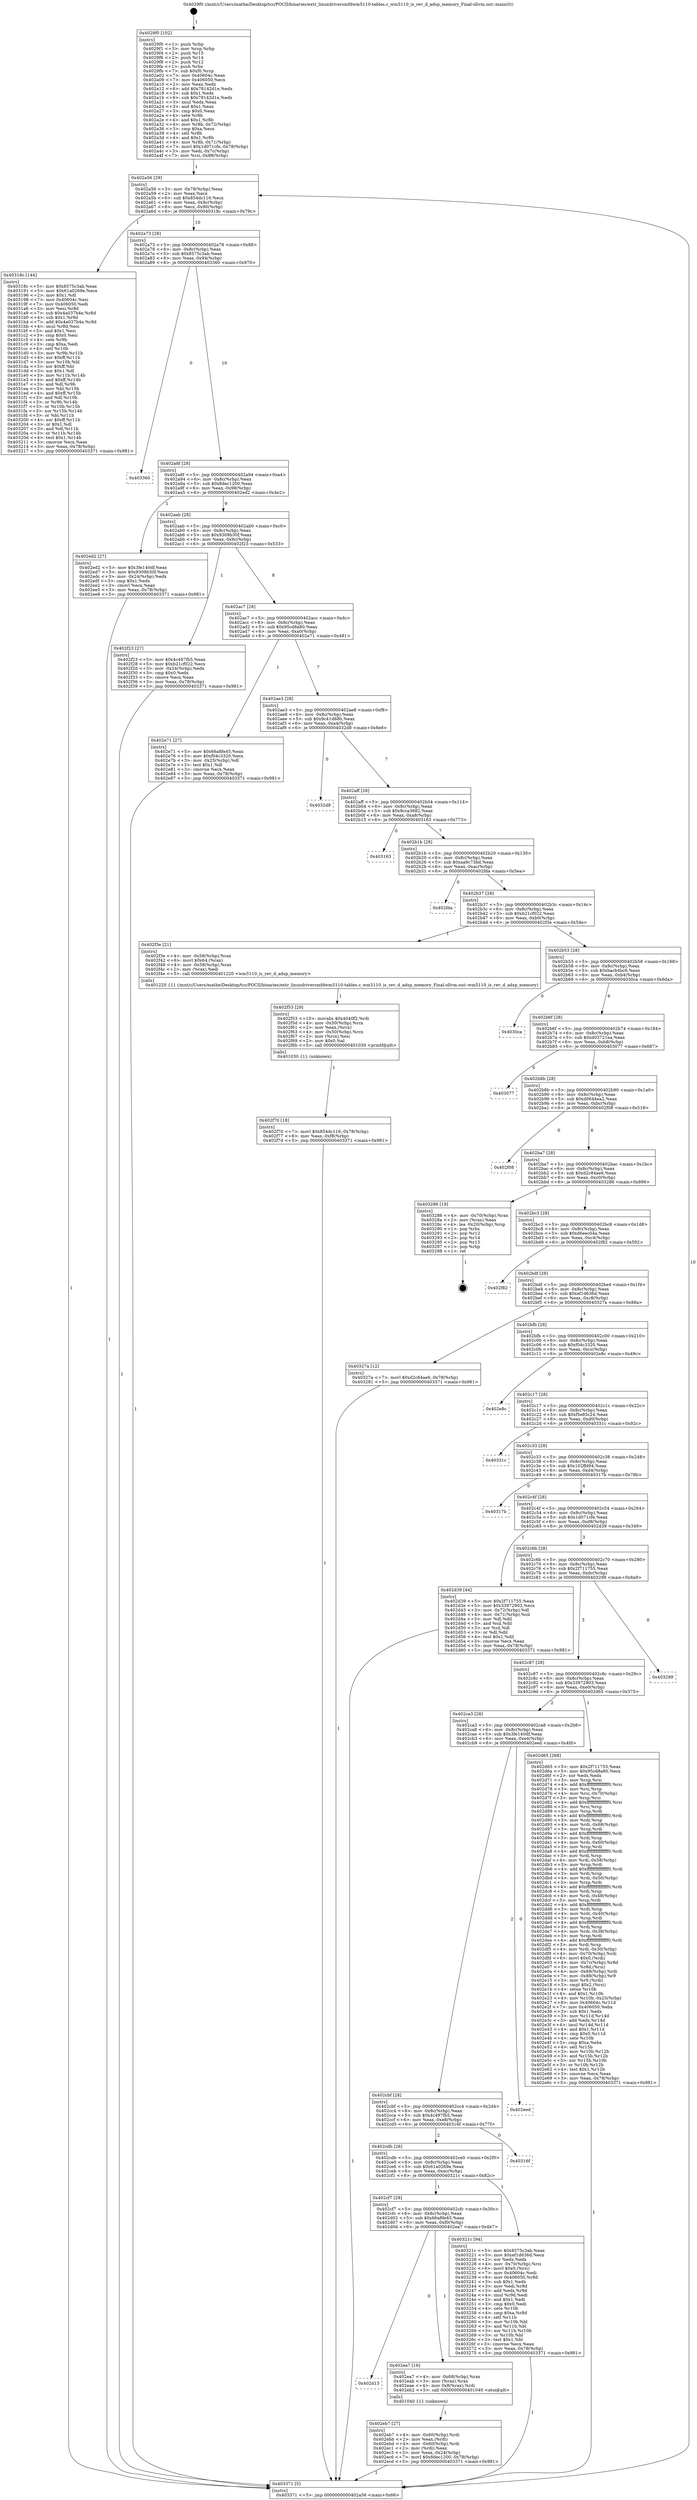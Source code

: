 digraph "0x4029f0" {
  label = "0x4029f0 (/mnt/c/Users/mathe/Desktop/tcc/POCII/binaries/extr_linuxdriversmfdwm5110-tables.c_wm5110_is_rev_d_adsp_memory_Final-ollvm.out::main(0))"
  labelloc = "t"
  node[shape=record]

  Entry [label="",width=0.3,height=0.3,shape=circle,fillcolor=black,style=filled]
  "0x402a56" [label="{
     0x402a56 [29]\l
     | [instrs]\l
     &nbsp;&nbsp;0x402a56 \<+3\>: mov -0x78(%rbp),%eax\l
     &nbsp;&nbsp;0x402a59 \<+2\>: mov %eax,%ecx\l
     &nbsp;&nbsp;0x402a5b \<+6\>: sub $0x854dc116,%ecx\l
     &nbsp;&nbsp;0x402a61 \<+6\>: mov %eax,-0x8c(%rbp)\l
     &nbsp;&nbsp;0x402a67 \<+6\>: mov %ecx,-0x90(%rbp)\l
     &nbsp;&nbsp;0x402a6d \<+6\>: je 000000000040318c \<main+0x79c\>\l
  }"]
  "0x40318c" [label="{
     0x40318c [144]\l
     | [instrs]\l
     &nbsp;&nbsp;0x40318c \<+5\>: mov $0x8575c3ab,%eax\l
     &nbsp;&nbsp;0x403191 \<+5\>: mov $0x61a0269e,%ecx\l
     &nbsp;&nbsp;0x403196 \<+2\>: mov $0x1,%dl\l
     &nbsp;&nbsp;0x403198 \<+7\>: mov 0x40604c,%esi\l
     &nbsp;&nbsp;0x40319f \<+7\>: mov 0x406050,%edi\l
     &nbsp;&nbsp;0x4031a6 \<+3\>: mov %esi,%r8d\l
     &nbsp;&nbsp;0x4031a9 \<+7\>: sub $0x4a037b4e,%r8d\l
     &nbsp;&nbsp;0x4031b0 \<+4\>: sub $0x1,%r8d\l
     &nbsp;&nbsp;0x4031b4 \<+7\>: add $0x4a037b4e,%r8d\l
     &nbsp;&nbsp;0x4031bb \<+4\>: imul %r8d,%esi\l
     &nbsp;&nbsp;0x4031bf \<+3\>: and $0x1,%esi\l
     &nbsp;&nbsp;0x4031c2 \<+3\>: cmp $0x0,%esi\l
     &nbsp;&nbsp;0x4031c5 \<+4\>: sete %r9b\l
     &nbsp;&nbsp;0x4031c9 \<+3\>: cmp $0xa,%edi\l
     &nbsp;&nbsp;0x4031cc \<+4\>: setl %r10b\l
     &nbsp;&nbsp;0x4031d0 \<+3\>: mov %r9b,%r11b\l
     &nbsp;&nbsp;0x4031d3 \<+4\>: xor $0xff,%r11b\l
     &nbsp;&nbsp;0x4031d7 \<+3\>: mov %r10b,%bl\l
     &nbsp;&nbsp;0x4031da \<+3\>: xor $0xff,%bl\l
     &nbsp;&nbsp;0x4031dd \<+3\>: xor $0x1,%dl\l
     &nbsp;&nbsp;0x4031e0 \<+3\>: mov %r11b,%r14b\l
     &nbsp;&nbsp;0x4031e3 \<+4\>: and $0xff,%r14b\l
     &nbsp;&nbsp;0x4031e7 \<+3\>: and %dl,%r9b\l
     &nbsp;&nbsp;0x4031ea \<+3\>: mov %bl,%r15b\l
     &nbsp;&nbsp;0x4031ed \<+4\>: and $0xff,%r15b\l
     &nbsp;&nbsp;0x4031f1 \<+3\>: and %dl,%r10b\l
     &nbsp;&nbsp;0x4031f4 \<+3\>: or %r9b,%r14b\l
     &nbsp;&nbsp;0x4031f7 \<+3\>: or %r10b,%r15b\l
     &nbsp;&nbsp;0x4031fa \<+3\>: xor %r15b,%r14b\l
     &nbsp;&nbsp;0x4031fd \<+3\>: or %bl,%r11b\l
     &nbsp;&nbsp;0x403200 \<+4\>: xor $0xff,%r11b\l
     &nbsp;&nbsp;0x403204 \<+3\>: or $0x1,%dl\l
     &nbsp;&nbsp;0x403207 \<+3\>: and %dl,%r11b\l
     &nbsp;&nbsp;0x40320a \<+3\>: or %r11b,%r14b\l
     &nbsp;&nbsp;0x40320d \<+4\>: test $0x1,%r14b\l
     &nbsp;&nbsp;0x403211 \<+3\>: cmovne %ecx,%eax\l
     &nbsp;&nbsp;0x403214 \<+3\>: mov %eax,-0x78(%rbp)\l
     &nbsp;&nbsp;0x403217 \<+5\>: jmp 0000000000403371 \<main+0x981\>\l
  }"]
  "0x402a73" [label="{
     0x402a73 [28]\l
     | [instrs]\l
     &nbsp;&nbsp;0x402a73 \<+5\>: jmp 0000000000402a78 \<main+0x88\>\l
     &nbsp;&nbsp;0x402a78 \<+6\>: mov -0x8c(%rbp),%eax\l
     &nbsp;&nbsp;0x402a7e \<+5\>: sub $0x8575c3ab,%eax\l
     &nbsp;&nbsp;0x402a83 \<+6\>: mov %eax,-0x94(%rbp)\l
     &nbsp;&nbsp;0x402a89 \<+6\>: je 0000000000403360 \<main+0x970\>\l
  }"]
  Exit [label="",width=0.3,height=0.3,shape=circle,fillcolor=black,style=filled,peripheries=2]
  "0x403360" [label="{
     0x403360\l
  }", style=dashed]
  "0x402a8f" [label="{
     0x402a8f [28]\l
     | [instrs]\l
     &nbsp;&nbsp;0x402a8f \<+5\>: jmp 0000000000402a94 \<main+0xa4\>\l
     &nbsp;&nbsp;0x402a94 \<+6\>: mov -0x8c(%rbp),%eax\l
     &nbsp;&nbsp;0x402a9a \<+5\>: sub $0x8dec1200,%eax\l
     &nbsp;&nbsp;0x402a9f \<+6\>: mov %eax,-0x98(%rbp)\l
     &nbsp;&nbsp;0x402aa5 \<+6\>: je 0000000000402ed2 \<main+0x4e2\>\l
  }"]
  "0x402f70" [label="{
     0x402f70 [18]\l
     | [instrs]\l
     &nbsp;&nbsp;0x402f70 \<+7\>: movl $0x854dc116,-0x78(%rbp)\l
     &nbsp;&nbsp;0x402f77 \<+6\>: mov %eax,-0xf8(%rbp)\l
     &nbsp;&nbsp;0x402f7d \<+5\>: jmp 0000000000403371 \<main+0x981\>\l
  }"]
  "0x402ed2" [label="{
     0x402ed2 [27]\l
     | [instrs]\l
     &nbsp;&nbsp;0x402ed2 \<+5\>: mov $0x3fe140df,%eax\l
     &nbsp;&nbsp;0x402ed7 \<+5\>: mov $0x9309b30f,%ecx\l
     &nbsp;&nbsp;0x402edc \<+3\>: mov -0x24(%rbp),%edx\l
     &nbsp;&nbsp;0x402edf \<+3\>: cmp $0x1,%edx\l
     &nbsp;&nbsp;0x402ee2 \<+3\>: cmovl %ecx,%eax\l
     &nbsp;&nbsp;0x402ee5 \<+3\>: mov %eax,-0x78(%rbp)\l
     &nbsp;&nbsp;0x402ee8 \<+5\>: jmp 0000000000403371 \<main+0x981\>\l
  }"]
  "0x402aab" [label="{
     0x402aab [28]\l
     | [instrs]\l
     &nbsp;&nbsp;0x402aab \<+5\>: jmp 0000000000402ab0 \<main+0xc0\>\l
     &nbsp;&nbsp;0x402ab0 \<+6\>: mov -0x8c(%rbp),%eax\l
     &nbsp;&nbsp;0x402ab6 \<+5\>: sub $0x9309b30f,%eax\l
     &nbsp;&nbsp;0x402abb \<+6\>: mov %eax,-0x9c(%rbp)\l
     &nbsp;&nbsp;0x402ac1 \<+6\>: je 0000000000402f23 \<main+0x533\>\l
  }"]
  "0x402f53" [label="{
     0x402f53 [29]\l
     | [instrs]\l
     &nbsp;&nbsp;0x402f53 \<+10\>: movabs $0x4040f2,%rdi\l
     &nbsp;&nbsp;0x402f5d \<+4\>: mov -0x50(%rbp),%rcx\l
     &nbsp;&nbsp;0x402f61 \<+2\>: mov %eax,(%rcx)\l
     &nbsp;&nbsp;0x402f63 \<+4\>: mov -0x50(%rbp),%rcx\l
     &nbsp;&nbsp;0x402f67 \<+2\>: mov (%rcx),%esi\l
     &nbsp;&nbsp;0x402f69 \<+2\>: mov $0x0,%al\l
     &nbsp;&nbsp;0x402f6b \<+5\>: call 0000000000401030 \<printf@plt\>\l
     | [calls]\l
     &nbsp;&nbsp;0x401030 \{1\} (unknown)\l
  }"]
  "0x402f23" [label="{
     0x402f23 [27]\l
     | [instrs]\l
     &nbsp;&nbsp;0x402f23 \<+5\>: mov $0x4c497fb5,%eax\l
     &nbsp;&nbsp;0x402f28 \<+5\>: mov $0xb21cf022,%ecx\l
     &nbsp;&nbsp;0x402f2d \<+3\>: mov -0x24(%rbp),%edx\l
     &nbsp;&nbsp;0x402f30 \<+3\>: cmp $0x0,%edx\l
     &nbsp;&nbsp;0x402f33 \<+3\>: cmove %ecx,%eax\l
     &nbsp;&nbsp;0x402f36 \<+3\>: mov %eax,-0x78(%rbp)\l
     &nbsp;&nbsp;0x402f39 \<+5\>: jmp 0000000000403371 \<main+0x981\>\l
  }"]
  "0x402ac7" [label="{
     0x402ac7 [28]\l
     | [instrs]\l
     &nbsp;&nbsp;0x402ac7 \<+5\>: jmp 0000000000402acc \<main+0xdc\>\l
     &nbsp;&nbsp;0x402acc \<+6\>: mov -0x8c(%rbp),%eax\l
     &nbsp;&nbsp;0x402ad2 \<+5\>: sub $0x95cd8a80,%eax\l
     &nbsp;&nbsp;0x402ad7 \<+6\>: mov %eax,-0xa0(%rbp)\l
     &nbsp;&nbsp;0x402add \<+6\>: je 0000000000402e71 \<main+0x481\>\l
  }"]
  "0x402eb7" [label="{
     0x402eb7 [27]\l
     | [instrs]\l
     &nbsp;&nbsp;0x402eb7 \<+4\>: mov -0x60(%rbp),%rdi\l
     &nbsp;&nbsp;0x402ebb \<+2\>: mov %eax,(%rdi)\l
     &nbsp;&nbsp;0x402ebd \<+4\>: mov -0x60(%rbp),%rdi\l
     &nbsp;&nbsp;0x402ec1 \<+2\>: mov (%rdi),%eax\l
     &nbsp;&nbsp;0x402ec3 \<+3\>: mov %eax,-0x24(%rbp)\l
     &nbsp;&nbsp;0x402ec6 \<+7\>: movl $0x8dec1200,-0x78(%rbp)\l
     &nbsp;&nbsp;0x402ecd \<+5\>: jmp 0000000000403371 \<main+0x981\>\l
  }"]
  "0x402e71" [label="{
     0x402e71 [27]\l
     | [instrs]\l
     &nbsp;&nbsp;0x402e71 \<+5\>: mov $0x66a8fe45,%eax\l
     &nbsp;&nbsp;0x402e76 \<+5\>: mov $0xf04c3320,%ecx\l
     &nbsp;&nbsp;0x402e7b \<+3\>: mov -0x25(%rbp),%dl\l
     &nbsp;&nbsp;0x402e7e \<+3\>: test $0x1,%dl\l
     &nbsp;&nbsp;0x402e81 \<+3\>: cmovne %ecx,%eax\l
     &nbsp;&nbsp;0x402e84 \<+3\>: mov %eax,-0x78(%rbp)\l
     &nbsp;&nbsp;0x402e87 \<+5\>: jmp 0000000000403371 \<main+0x981\>\l
  }"]
  "0x402ae3" [label="{
     0x402ae3 [28]\l
     | [instrs]\l
     &nbsp;&nbsp;0x402ae3 \<+5\>: jmp 0000000000402ae8 \<main+0xf8\>\l
     &nbsp;&nbsp;0x402ae8 \<+6\>: mov -0x8c(%rbp),%eax\l
     &nbsp;&nbsp;0x402aee \<+5\>: sub $0x9c41d68b,%eax\l
     &nbsp;&nbsp;0x402af3 \<+6\>: mov %eax,-0xa4(%rbp)\l
     &nbsp;&nbsp;0x402af9 \<+6\>: je 00000000004032d8 \<main+0x8e8\>\l
  }"]
  "0x402d13" [label="{
     0x402d13\l
  }", style=dashed]
  "0x4032d8" [label="{
     0x4032d8\l
  }", style=dashed]
  "0x402aff" [label="{
     0x402aff [28]\l
     | [instrs]\l
     &nbsp;&nbsp;0x402aff \<+5\>: jmp 0000000000402b04 \<main+0x114\>\l
     &nbsp;&nbsp;0x402b04 \<+6\>: mov -0x8c(%rbp),%eax\l
     &nbsp;&nbsp;0x402b0a \<+5\>: sub $0x9cca3682,%eax\l
     &nbsp;&nbsp;0x402b0f \<+6\>: mov %eax,-0xa8(%rbp)\l
     &nbsp;&nbsp;0x402b15 \<+6\>: je 0000000000403163 \<main+0x773\>\l
  }"]
  "0x402ea7" [label="{
     0x402ea7 [16]\l
     | [instrs]\l
     &nbsp;&nbsp;0x402ea7 \<+4\>: mov -0x68(%rbp),%rax\l
     &nbsp;&nbsp;0x402eab \<+3\>: mov (%rax),%rax\l
     &nbsp;&nbsp;0x402eae \<+4\>: mov 0x8(%rax),%rdi\l
     &nbsp;&nbsp;0x402eb2 \<+5\>: call 0000000000401040 \<atoi@plt\>\l
     | [calls]\l
     &nbsp;&nbsp;0x401040 \{1\} (unknown)\l
  }"]
  "0x403163" [label="{
     0x403163\l
  }", style=dashed]
  "0x402b1b" [label="{
     0x402b1b [28]\l
     | [instrs]\l
     &nbsp;&nbsp;0x402b1b \<+5\>: jmp 0000000000402b20 \<main+0x130\>\l
     &nbsp;&nbsp;0x402b20 \<+6\>: mov -0x8c(%rbp),%eax\l
     &nbsp;&nbsp;0x402b26 \<+5\>: sub $0xaa9c73bd,%eax\l
     &nbsp;&nbsp;0x402b2b \<+6\>: mov %eax,-0xac(%rbp)\l
     &nbsp;&nbsp;0x402b31 \<+6\>: je 0000000000402fda \<main+0x5ea\>\l
  }"]
  "0x402cf7" [label="{
     0x402cf7 [28]\l
     | [instrs]\l
     &nbsp;&nbsp;0x402cf7 \<+5\>: jmp 0000000000402cfc \<main+0x30c\>\l
     &nbsp;&nbsp;0x402cfc \<+6\>: mov -0x8c(%rbp),%eax\l
     &nbsp;&nbsp;0x402d02 \<+5\>: sub $0x66a8fe45,%eax\l
     &nbsp;&nbsp;0x402d07 \<+6\>: mov %eax,-0xf0(%rbp)\l
     &nbsp;&nbsp;0x402d0d \<+6\>: je 0000000000402ea7 \<main+0x4b7\>\l
  }"]
  "0x402fda" [label="{
     0x402fda\l
  }", style=dashed]
  "0x402b37" [label="{
     0x402b37 [28]\l
     | [instrs]\l
     &nbsp;&nbsp;0x402b37 \<+5\>: jmp 0000000000402b3c \<main+0x14c\>\l
     &nbsp;&nbsp;0x402b3c \<+6\>: mov -0x8c(%rbp),%eax\l
     &nbsp;&nbsp;0x402b42 \<+5\>: sub $0xb21cf022,%eax\l
     &nbsp;&nbsp;0x402b47 \<+6\>: mov %eax,-0xb0(%rbp)\l
     &nbsp;&nbsp;0x402b4d \<+6\>: je 0000000000402f3e \<main+0x54e\>\l
  }"]
  "0x40321c" [label="{
     0x40321c [94]\l
     | [instrs]\l
     &nbsp;&nbsp;0x40321c \<+5\>: mov $0x8575c3ab,%eax\l
     &nbsp;&nbsp;0x403221 \<+5\>: mov $0xef1d636d,%ecx\l
     &nbsp;&nbsp;0x403226 \<+2\>: xor %edx,%edx\l
     &nbsp;&nbsp;0x403228 \<+4\>: mov -0x70(%rbp),%rsi\l
     &nbsp;&nbsp;0x40322c \<+6\>: movl $0x0,(%rsi)\l
     &nbsp;&nbsp;0x403232 \<+7\>: mov 0x40604c,%edi\l
     &nbsp;&nbsp;0x403239 \<+8\>: mov 0x406050,%r8d\l
     &nbsp;&nbsp;0x403241 \<+3\>: sub $0x1,%edx\l
     &nbsp;&nbsp;0x403244 \<+3\>: mov %edi,%r9d\l
     &nbsp;&nbsp;0x403247 \<+3\>: add %edx,%r9d\l
     &nbsp;&nbsp;0x40324a \<+4\>: imul %r9d,%edi\l
     &nbsp;&nbsp;0x40324e \<+3\>: and $0x1,%edi\l
     &nbsp;&nbsp;0x403251 \<+3\>: cmp $0x0,%edi\l
     &nbsp;&nbsp;0x403254 \<+4\>: sete %r10b\l
     &nbsp;&nbsp;0x403258 \<+4\>: cmp $0xa,%r8d\l
     &nbsp;&nbsp;0x40325c \<+4\>: setl %r11b\l
     &nbsp;&nbsp;0x403260 \<+3\>: mov %r10b,%bl\l
     &nbsp;&nbsp;0x403263 \<+3\>: and %r11b,%bl\l
     &nbsp;&nbsp;0x403266 \<+3\>: xor %r11b,%r10b\l
     &nbsp;&nbsp;0x403269 \<+3\>: or %r10b,%bl\l
     &nbsp;&nbsp;0x40326c \<+3\>: test $0x1,%bl\l
     &nbsp;&nbsp;0x40326f \<+3\>: cmovne %ecx,%eax\l
     &nbsp;&nbsp;0x403272 \<+3\>: mov %eax,-0x78(%rbp)\l
     &nbsp;&nbsp;0x403275 \<+5\>: jmp 0000000000403371 \<main+0x981\>\l
  }"]
  "0x402f3e" [label="{
     0x402f3e [21]\l
     | [instrs]\l
     &nbsp;&nbsp;0x402f3e \<+4\>: mov -0x58(%rbp),%rax\l
     &nbsp;&nbsp;0x402f42 \<+6\>: movl $0x64,(%rax)\l
     &nbsp;&nbsp;0x402f48 \<+4\>: mov -0x58(%rbp),%rax\l
     &nbsp;&nbsp;0x402f4c \<+2\>: mov (%rax),%edi\l
     &nbsp;&nbsp;0x402f4e \<+5\>: call 0000000000401220 \<wm5110_is_rev_d_adsp_memory\>\l
     | [calls]\l
     &nbsp;&nbsp;0x401220 \{1\} (/mnt/c/Users/mathe/Desktop/tcc/POCII/binaries/extr_linuxdriversmfdwm5110-tables.c_wm5110_is_rev_d_adsp_memory_Final-ollvm.out::wm5110_is_rev_d_adsp_memory)\l
  }"]
  "0x402b53" [label="{
     0x402b53 [28]\l
     | [instrs]\l
     &nbsp;&nbsp;0x402b53 \<+5\>: jmp 0000000000402b58 \<main+0x168\>\l
     &nbsp;&nbsp;0x402b58 \<+6\>: mov -0x8c(%rbp),%eax\l
     &nbsp;&nbsp;0x402b5e \<+5\>: sub $0xbacb4bc6,%eax\l
     &nbsp;&nbsp;0x402b63 \<+6\>: mov %eax,-0xb4(%rbp)\l
     &nbsp;&nbsp;0x402b69 \<+6\>: je 00000000004030ca \<main+0x6da\>\l
  }"]
  "0x402cdb" [label="{
     0x402cdb [28]\l
     | [instrs]\l
     &nbsp;&nbsp;0x402cdb \<+5\>: jmp 0000000000402ce0 \<main+0x2f0\>\l
     &nbsp;&nbsp;0x402ce0 \<+6\>: mov -0x8c(%rbp),%eax\l
     &nbsp;&nbsp;0x402ce6 \<+5\>: sub $0x61a0269e,%eax\l
     &nbsp;&nbsp;0x402ceb \<+6\>: mov %eax,-0xec(%rbp)\l
     &nbsp;&nbsp;0x402cf1 \<+6\>: je 000000000040321c \<main+0x82c\>\l
  }"]
  "0x4030ca" [label="{
     0x4030ca\l
  }", style=dashed]
  "0x402b6f" [label="{
     0x402b6f [28]\l
     | [instrs]\l
     &nbsp;&nbsp;0x402b6f \<+5\>: jmp 0000000000402b74 \<main+0x184\>\l
     &nbsp;&nbsp;0x402b74 \<+6\>: mov -0x8c(%rbp),%eax\l
     &nbsp;&nbsp;0x402b7a \<+5\>: sub $0xd03721ea,%eax\l
     &nbsp;&nbsp;0x402b7f \<+6\>: mov %eax,-0xb8(%rbp)\l
     &nbsp;&nbsp;0x402b85 \<+6\>: je 0000000000403077 \<main+0x687\>\l
  }"]
  "0x40316f" [label="{
     0x40316f\l
  }", style=dashed]
  "0x403077" [label="{
     0x403077\l
  }", style=dashed]
  "0x402b8b" [label="{
     0x402b8b [28]\l
     | [instrs]\l
     &nbsp;&nbsp;0x402b8b \<+5\>: jmp 0000000000402b90 \<main+0x1a0\>\l
     &nbsp;&nbsp;0x402b90 \<+6\>: mov -0x8c(%rbp),%eax\l
     &nbsp;&nbsp;0x402b96 \<+5\>: sub $0xd0644ea2,%eax\l
     &nbsp;&nbsp;0x402b9b \<+6\>: mov %eax,-0xbc(%rbp)\l
     &nbsp;&nbsp;0x402ba1 \<+6\>: je 0000000000402f08 \<main+0x518\>\l
  }"]
  "0x402cbf" [label="{
     0x402cbf [28]\l
     | [instrs]\l
     &nbsp;&nbsp;0x402cbf \<+5\>: jmp 0000000000402cc4 \<main+0x2d4\>\l
     &nbsp;&nbsp;0x402cc4 \<+6\>: mov -0x8c(%rbp),%eax\l
     &nbsp;&nbsp;0x402cca \<+5\>: sub $0x4c497fb5,%eax\l
     &nbsp;&nbsp;0x402ccf \<+6\>: mov %eax,-0xe8(%rbp)\l
     &nbsp;&nbsp;0x402cd5 \<+6\>: je 000000000040316f \<main+0x77f\>\l
  }"]
  "0x402f08" [label="{
     0x402f08\l
  }", style=dashed]
  "0x402ba7" [label="{
     0x402ba7 [28]\l
     | [instrs]\l
     &nbsp;&nbsp;0x402ba7 \<+5\>: jmp 0000000000402bac \<main+0x1bc\>\l
     &nbsp;&nbsp;0x402bac \<+6\>: mov -0x8c(%rbp),%eax\l
     &nbsp;&nbsp;0x402bb2 \<+5\>: sub $0xd2c84ae6,%eax\l
     &nbsp;&nbsp;0x402bb7 \<+6\>: mov %eax,-0xc0(%rbp)\l
     &nbsp;&nbsp;0x402bbd \<+6\>: je 0000000000403286 \<main+0x896\>\l
  }"]
  "0x402eed" [label="{
     0x402eed\l
  }", style=dashed]
  "0x403286" [label="{
     0x403286 [19]\l
     | [instrs]\l
     &nbsp;&nbsp;0x403286 \<+4\>: mov -0x70(%rbp),%rax\l
     &nbsp;&nbsp;0x40328a \<+2\>: mov (%rax),%eax\l
     &nbsp;&nbsp;0x40328c \<+4\>: lea -0x20(%rbp),%rsp\l
     &nbsp;&nbsp;0x403290 \<+1\>: pop %rbx\l
     &nbsp;&nbsp;0x403291 \<+2\>: pop %r12\l
     &nbsp;&nbsp;0x403293 \<+2\>: pop %r14\l
     &nbsp;&nbsp;0x403295 \<+2\>: pop %r15\l
     &nbsp;&nbsp;0x403297 \<+1\>: pop %rbp\l
     &nbsp;&nbsp;0x403298 \<+1\>: ret\l
  }"]
  "0x402bc3" [label="{
     0x402bc3 [28]\l
     | [instrs]\l
     &nbsp;&nbsp;0x402bc3 \<+5\>: jmp 0000000000402bc8 \<main+0x1d8\>\l
     &nbsp;&nbsp;0x402bc8 \<+6\>: mov -0x8c(%rbp),%eax\l
     &nbsp;&nbsp;0x402bce \<+5\>: sub $0xd6eec04a,%eax\l
     &nbsp;&nbsp;0x402bd3 \<+6\>: mov %eax,-0xc4(%rbp)\l
     &nbsp;&nbsp;0x402bd9 \<+6\>: je 0000000000402f82 \<main+0x592\>\l
  }"]
  "0x402ca3" [label="{
     0x402ca3 [28]\l
     | [instrs]\l
     &nbsp;&nbsp;0x402ca3 \<+5\>: jmp 0000000000402ca8 \<main+0x2b8\>\l
     &nbsp;&nbsp;0x402ca8 \<+6\>: mov -0x8c(%rbp),%eax\l
     &nbsp;&nbsp;0x402cae \<+5\>: sub $0x3fe140df,%eax\l
     &nbsp;&nbsp;0x402cb3 \<+6\>: mov %eax,-0xe4(%rbp)\l
     &nbsp;&nbsp;0x402cb9 \<+6\>: je 0000000000402eed \<main+0x4fd\>\l
  }"]
  "0x402f82" [label="{
     0x402f82\l
  }", style=dashed]
  "0x402bdf" [label="{
     0x402bdf [28]\l
     | [instrs]\l
     &nbsp;&nbsp;0x402bdf \<+5\>: jmp 0000000000402be4 \<main+0x1f4\>\l
     &nbsp;&nbsp;0x402be4 \<+6\>: mov -0x8c(%rbp),%eax\l
     &nbsp;&nbsp;0x402bea \<+5\>: sub $0xef1d636d,%eax\l
     &nbsp;&nbsp;0x402bef \<+6\>: mov %eax,-0xc8(%rbp)\l
     &nbsp;&nbsp;0x402bf5 \<+6\>: je 000000000040327a \<main+0x88a\>\l
  }"]
  "0x402d65" [label="{
     0x402d65 [268]\l
     | [instrs]\l
     &nbsp;&nbsp;0x402d65 \<+5\>: mov $0x2f711755,%eax\l
     &nbsp;&nbsp;0x402d6a \<+5\>: mov $0x95cd8a80,%ecx\l
     &nbsp;&nbsp;0x402d6f \<+2\>: xor %edx,%edx\l
     &nbsp;&nbsp;0x402d71 \<+3\>: mov %rsp,%rsi\l
     &nbsp;&nbsp;0x402d74 \<+4\>: add $0xfffffffffffffff0,%rsi\l
     &nbsp;&nbsp;0x402d78 \<+3\>: mov %rsi,%rsp\l
     &nbsp;&nbsp;0x402d7b \<+4\>: mov %rsi,-0x70(%rbp)\l
     &nbsp;&nbsp;0x402d7f \<+3\>: mov %rsp,%rsi\l
     &nbsp;&nbsp;0x402d82 \<+4\>: add $0xfffffffffffffff0,%rsi\l
     &nbsp;&nbsp;0x402d86 \<+3\>: mov %rsi,%rsp\l
     &nbsp;&nbsp;0x402d89 \<+3\>: mov %rsp,%rdi\l
     &nbsp;&nbsp;0x402d8c \<+4\>: add $0xfffffffffffffff0,%rdi\l
     &nbsp;&nbsp;0x402d90 \<+3\>: mov %rdi,%rsp\l
     &nbsp;&nbsp;0x402d93 \<+4\>: mov %rdi,-0x68(%rbp)\l
     &nbsp;&nbsp;0x402d97 \<+3\>: mov %rsp,%rdi\l
     &nbsp;&nbsp;0x402d9a \<+4\>: add $0xfffffffffffffff0,%rdi\l
     &nbsp;&nbsp;0x402d9e \<+3\>: mov %rdi,%rsp\l
     &nbsp;&nbsp;0x402da1 \<+4\>: mov %rdi,-0x60(%rbp)\l
     &nbsp;&nbsp;0x402da5 \<+3\>: mov %rsp,%rdi\l
     &nbsp;&nbsp;0x402da8 \<+4\>: add $0xfffffffffffffff0,%rdi\l
     &nbsp;&nbsp;0x402dac \<+3\>: mov %rdi,%rsp\l
     &nbsp;&nbsp;0x402daf \<+4\>: mov %rdi,-0x58(%rbp)\l
     &nbsp;&nbsp;0x402db3 \<+3\>: mov %rsp,%rdi\l
     &nbsp;&nbsp;0x402db6 \<+4\>: add $0xfffffffffffffff0,%rdi\l
     &nbsp;&nbsp;0x402dba \<+3\>: mov %rdi,%rsp\l
     &nbsp;&nbsp;0x402dbd \<+4\>: mov %rdi,-0x50(%rbp)\l
     &nbsp;&nbsp;0x402dc1 \<+3\>: mov %rsp,%rdi\l
     &nbsp;&nbsp;0x402dc4 \<+4\>: add $0xfffffffffffffff0,%rdi\l
     &nbsp;&nbsp;0x402dc8 \<+3\>: mov %rdi,%rsp\l
     &nbsp;&nbsp;0x402dcb \<+4\>: mov %rdi,-0x48(%rbp)\l
     &nbsp;&nbsp;0x402dcf \<+3\>: mov %rsp,%rdi\l
     &nbsp;&nbsp;0x402dd2 \<+4\>: add $0xfffffffffffffff0,%rdi\l
     &nbsp;&nbsp;0x402dd6 \<+3\>: mov %rdi,%rsp\l
     &nbsp;&nbsp;0x402dd9 \<+4\>: mov %rdi,-0x40(%rbp)\l
     &nbsp;&nbsp;0x402ddd \<+3\>: mov %rsp,%rdi\l
     &nbsp;&nbsp;0x402de0 \<+4\>: add $0xfffffffffffffff0,%rdi\l
     &nbsp;&nbsp;0x402de4 \<+3\>: mov %rdi,%rsp\l
     &nbsp;&nbsp;0x402de7 \<+4\>: mov %rdi,-0x38(%rbp)\l
     &nbsp;&nbsp;0x402deb \<+3\>: mov %rsp,%rdi\l
     &nbsp;&nbsp;0x402dee \<+4\>: add $0xfffffffffffffff0,%rdi\l
     &nbsp;&nbsp;0x402df2 \<+3\>: mov %rdi,%rsp\l
     &nbsp;&nbsp;0x402df5 \<+4\>: mov %rdi,-0x30(%rbp)\l
     &nbsp;&nbsp;0x402df9 \<+4\>: mov -0x70(%rbp),%rdi\l
     &nbsp;&nbsp;0x402dfd \<+6\>: movl $0x0,(%rdi)\l
     &nbsp;&nbsp;0x402e03 \<+4\>: mov -0x7c(%rbp),%r8d\l
     &nbsp;&nbsp;0x402e07 \<+3\>: mov %r8d,(%rsi)\l
     &nbsp;&nbsp;0x402e0a \<+4\>: mov -0x68(%rbp),%rdi\l
     &nbsp;&nbsp;0x402e0e \<+7\>: mov -0x88(%rbp),%r9\l
     &nbsp;&nbsp;0x402e15 \<+3\>: mov %r9,(%rdi)\l
     &nbsp;&nbsp;0x402e18 \<+3\>: cmpl $0x2,(%rsi)\l
     &nbsp;&nbsp;0x402e1b \<+4\>: setne %r10b\l
     &nbsp;&nbsp;0x402e1f \<+4\>: and $0x1,%r10b\l
     &nbsp;&nbsp;0x402e23 \<+4\>: mov %r10b,-0x25(%rbp)\l
     &nbsp;&nbsp;0x402e27 \<+8\>: mov 0x40604c,%r11d\l
     &nbsp;&nbsp;0x402e2f \<+7\>: mov 0x406050,%ebx\l
     &nbsp;&nbsp;0x402e36 \<+3\>: sub $0x1,%edx\l
     &nbsp;&nbsp;0x402e39 \<+3\>: mov %r11d,%r14d\l
     &nbsp;&nbsp;0x402e3c \<+3\>: add %edx,%r14d\l
     &nbsp;&nbsp;0x402e3f \<+4\>: imul %r14d,%r11d\l
     &nbsp;&nbsp;0x402e43 \<+4\>: and $0x1,%r11d\l
     &nbsp;&nbsp;0x402e47 \<+4\>: cmp $0x0,%r11d\l
     &nbsp;&nbsp;0x402e4b \<+4\>: sete %r10b\l
     &nbsp;&nbsp;0x402e4f \<+3\>: cmp $0xa,%ebx\l
     &nbsp;&nbsp;0x402e52 \<+4\>: setl %r15b\l
     &nbsp;&nbsp;0x402e56 \<+3\>: mov %r10b,%r12b\l
     &nbsp;&nbsp;0x402e59 \<+3\>: and %r15b,%r12b\l
     &nbsp;&nbsp;0x402e5c \<+3\>: xor %r15b,%r10b\l
     &nbsp;&nbsp;0x402e5f \<+3\>: or %r10b,%r12b\l
     &nbsp;&nbsp;0x402e62 \<+4\>: test $0x1,%r12b\l
     &nbsp;&nbsp;0x402e66 \<+3\>: cmovne %ecx,%eax\l
     &nbsp;&nbsp;0x402e69 \<+3\>: mov %eax,-0x78(%rbp)\l
     &nbsp;&nbsp;0x402e6c \<+5\>: jmp 0000000000403371 \<main+0x981\>\l
  }"]
  "0x40327a" [label="{
     0x40327a [12]\l
     | [instrs]\l
     &nbsp;&nbsp;0x40327a \<+7\>: movl $0xd2c84ae6,-0x78(%rbp)\l
     &nbsp;&nbsp;0x403281 \<+5\>: jmp 0000000000403371 \<main+0x981\>\l
  }"]
  "0x402bfb" [label="{
     0x402bfb [28]\l
     | [instrs]\l
     &nbsp;&nbsp;0x402bfb \<+5\>: jmp 0000000000402c00 \<main+0x210\>\l
     &nbsp;&nbsp;0x402c00 \<+6\>: mov -0x8c(%rbp),%eax\l
     &nbsp;&nbsp;0x402c06 \<+5\>: sub $0xf04c3320,%eax\l
     &nbsp;&nbsp;0x402c0b \<+6\>: mov %eax,-0xcc(%rbp)\l
     &nbsp;&nbsp;0x402c11 \<+6\>: je 0000000000402e8c \<main+0x49c\>\l
  }"]
  "0x402c87" [label="{
     0x402c87 [28]\l
     | [instrs]\l
     &nbsp;&nbsp;0x402c87 \<+5\>: jmp 0000000000402c8c \<main+0x29c\>\l
     &nbsp;&nbsp;0x402c8c \<+6\>: mov -0x8c(%rbp),%eax\l
     &nbsp;&nbsp;0x402c92 \<+5\>: sub $0x33972903,%eax\l
     &nbsp;&nbsp;0x402c97 \<+6\>: mov %eax,-0xe0(%rbp)\l
     &nbsp;&nbsp;0x402c9d \<+6\>: je 0000000000402d65 \<main+0x375\>\l
  }"]
  "0x402e8c" [label="{
     0x402e8c\l
  }", style=dashed]
  "0x402c17" [label="{
     0x402c17 [28]\l
     | [instrs]\l
     &nbsp;&nbsp;0x402c17 \<+5\>: jmp 0000000000402c1c \<main+0x22c\>\l
     &nbsp;&nbsp;0x402c1c \<+6\>: mov -0x8c(%rbp),%eax\l
     &nbsp;&nbsp;0x402c22 \<+5\>: sub $0xf5e85c24,%eax\l
     &nbsp;&nbsp;0x402c27 \<+6\>: mov %eax,-0xd0(%rbp)\l
     &nbsp;&nbsp;0x402c2d \<+6\>: je 000000000040331c \<main+0x92c\>\l
  }"]
  "0x403299" [label="{
     0x403299\l
  }", style=dashed]
  "0x40331c" [label="{
     0x40331c\l
  }", style=dashed]
  "0x402c33" [label="{
     0x402c33 [28]\l
     | [instrs]\l
     &nbsp;&nbsp;0x402c33 \<+5\>: jmp 0000000000402c38 \<main+0x248\>\l
     &nbsp;&nbsp;0x402c38 \<+6\>: mov -0x8c(%rbp),%eax\l
     &nbsp;&nbsp;0x402c3e \<+5\>: sub $0x102ffd94,%eax\l
     &nbsp;&nbsp;0x402c43 \<+6\>: mov %eax,-0xd4(%rbp)\l
     &nbsp;&nbsp;0x402c49 \<+6\>: je 000000000040317b \<main+0x78b\>\l
  }"]
  "0x4029f0" [label="{
     0x4029f0 [102]\l
     | [instrs]\l
     &nbsp;&nbsp;0x4029f0 \<+1\>: push %rbp\l
     &nbsp;&nbsp;0x4029f1 \<+3\>: mov %rsp,%rbp\l
     &nbsp;&nbsp;0x4029f4 \<+2\>: push %r15\l
     &nbsp;&nbsp;0x4029f6 \<+2\>: push %r14\l
     &nbsp;&nbsp;0x4029f8 \<+2\>: push %r12\l
     &nbsp;&nbsp;0x4029fa \<+1\>: push %rbx\l
     &nbsp;&nbsp;0x4029fb \<+7\>: sub $0xf0,%rsp\l
     &nbsp;&nbsp;0x402a02 \<+7\>: mov 0x40604c,%eax\l
     &nbsp;&nbsp;0x402a09 \<+7\>: mov 0x406050,%ecx\l
     &nbsp;&nbsp;0x402a10 \<+2\>: mov %eax,%edx\l
     &nbsp;&nbsp;0x402a12 \<+6\>: add $0x78142d1e,%edx\l
     &nbsp;&nbsp;0x402a18 \<+3\>: sub $0x1,%edx\l
     &nbsp;&nbsp;0x402a1b \<+6\>: sub $0x78142d1e,%edx\l
     &nbsp;&nbsp;0x402a21 \<+3\>: imul %edx,%eax\l
     &nbsp;&nbsp;0x402a24 \<+3\>: and $0x1,%eax\l
     &nbsp;&nbsp;0x402a27 \<+3\>: cmp $0x0,%eax\l
     &nbsp;&nbsp;0x402a2a \<+4\>: sete %r8b\l
     &nbsp;&nbsp;0x402a2e \<+4\>: and $0x1,%r8b\l
     &nbsp;&nbsp;0x402a32 \<+4\>: mov %r8b,-0x72(%rbp)\l
     &nbsp;&nbsp;0x402a36 \<+3\>: cmp $0xa,%ecx\l
     &nbsp;&nbsp;0x402a39 \<+4\>: setl %r8b\l
     &nbsp;&nbsp;0x402a3d \<+4\>: and $0x1,%r8b\l
     &nbsp;&nbsp;0x402a41 \<+4\>: mov %r8b,-0x71(%rbp)\l
     &nbsp;&nbsp;0x402a45 \<+7\>: movl $0x1d071cfe,-0x78(%rbp)\l
     &nbsp;&nbsp;0x402a4c \<+3\>: mov %edi,-0x7c(%rbp)\l
     &nbsp;&nbsp;0x402a4f \<+7\>: mov %rsi,-0x88(%rbp)\l
  }"]
  "0x40317b" [label="{
     0x40317b\l
  }", style=dashed]
  "0x402c4f" [label="{
     0x402c4f [28]\l
     | [instrs]\l
     &nbsp;&nbsp;0x402c4f \<+5\>: jmp 0000000000402c54 \<main+0x264\>\l
     &nbsp;&nbsp;0x402c54 \<+6\>: mov -0x8c(%rbp),%eax\l
     &nbsp;&nbsp;0x402c5a \<+5\>: sub $0x1d071cfe,%eax\l
     &nbsp;&nbsp;0x402c5f \<+6\>: mov %eax,-0xd8(%rbp)\l
     &nbsp;&nbsp;0x402c65 \<+6\>: je 0000000000402d39 \<main+0x349\>\l
  }"]
  "0x403371" [label="{
     0x403371 [5]\l
     | [instrs]\l
     &nbsp;&nbsp;0x403371 \<+5\>: jmp 0000000000402a56 \<main+0x66\>\l
  }"]
  "0x402d39" [label="{
     0x402d39 [44]\l
     | [instrs]\l
     &nbsp;&nbsp;0x402d39 \<+5\>: mov $0x2f711755,%eax\l
     &nbsp;&nbsp;0x402d3e \<+5\>: mov $0x33972903,%ecx\l
     &nbsp;&nbsp;0x402d43 \<+3\>: mov -0x72(%rbp),%dl\l
     &nbsp;&nbsp;0x402d46 \<+4\>: mov -0x71(%rbp),%sil\l
     &nbsp;&nbsp;0x402d4a \<+3\>: mov %dl,%dil\l
     &nbsp;&nbsp;0x402d4d \<+3\>: and %sil,%dil\l
     &nbsp;&nbsp;0x402d50 \<+3\>: xor %sil,%dl\l
     &nbsp;&nbsp;0x402d53 \<+3\>: or %dl,%dil\l
     &nbsp;&nbsp;0x402d56 \<+4\>: test $0x1,%dil\l
     &nbsp;&nbsp;0x402d5a \<+3\>: cmovne %ecx,%eax\l
     &nbsp;&nbsp;0x402d5d \<+3\>: mov %eax,-0x78(%rbp)\l
     &nbsp;&nbsp;0x402d60 \<+5\>: jmp 0000000000403371 \<main+0x981\>\l
  }"]
  "0x402c6b" [label="{
     0x402c6b [28]\l
     | [instrs]\l
     &nbsp;&nbsp;0x402c6b \<+5\>: jmp 0000000000402c70 \<main+0x280\>\l
     &nbsp;&nbsp;0x402c70 \<+6\>: mov -0x8c(%rbp),%eax\l
     &nbsp;&nbsp;0x402c76 \<+5\>: sub $0x2f711755,%eax\l
     &nbsp;&nbsp;0x402c7b \<+6\>: mov %eax,-0xdc(%rbp)\l
     &nbsp;&nbsp;0x402c81 \<+6\>: je 0000000000403299 \<main+0x8a9\>\l
  }"]
  Entry -> "0x4029f0" [label=" 1"]
  "0x402a56" -> "0x40318c" [label=" 1"]
  "0x402a56" -> "0x402a73" [label=" 10"]
  "0x403286" -> Exit [label=" 1"]
  "0x402a73" -> "0x403360" [label=" 0"]
  "0x402a73" -> "0x402a8f" [label=" 10"]
  "0x40327a" -> "0x403371" [label=" 1"]
  "0x402a8f" -> "0x402ed2" [label=" 1"]
  "0x402a8f" -> "0x402aab" [label=" 9"]
  "0x40321c" -> "0x403371" [label=" 1"]
  "0x402aab" -> "0x402f23" [label=" 1"]
  "0x402aab" -> "0x402ac7" [label=" 8"]
  "0x40318c" -> "0x403371" [label=" 1"]
  "0x402ac7" -> "0x402e71" [label=" 1"]
  "0x402ac7" -> "0x402ae3" [label=" 7"]
  "0x402f70" -> "0x403371" [label=" 1"]
  "0x402ae3" -> "0x4032d8" [label=" 0"]
  "0x402ae3" -> "0x402aff" [label=" 7"]
  "0x402f53" -> "0x402f70" [label=" 1"]
  "0x402aff" -> "0x403163" [label=" 0"]
  "0x402aff" -> "0x402b1b" [label=" 7"]
  "0x402f3e" -> "0x402f53" [label=" 1"]
  "0x402b1b" -> "0x402fda" [label=" 0"]
  "0x402b1b" -> "0x402b37" [label=" 7"]
  "0x402ed2" -> "0x403371" [label=" 1"]
  "0x402b37" -> "0x402f3e" [label=" 1"]
  "0x402b37" -> "0x402b53" [label=" 6"]
  "0x402eb7" -> "0x403371" [label=" 1"]
  "0x402b53" -> "0x4030ca" [label=" 0"]
  "0x402b53" -> "0x402b6f" [label=" 6"]
  "0x402cf7" -> "0x402d13" [label=" 0"]
  "0x402b6f" -> "0x403077" [label=" 0"]
  "0x402b6f" -> "0x402b8b" [label=" 6"]
  "0x402cf7" -> "0x402ea7" [label=" 1"]
  "0x402b8b" -> "0x402f08" [label=" 0"]
  "0x402b8b" -> "0x402ba7" [label=" 6"]
  "0x402cdb" -> "0x402cf7" [label=" 1"]
  "0x402ba7" -> "0x403286" [label=" 1"]
  "0x402ba7" -> "0x402bc3" [label=" 5"]
  "0x402cdb" -> "0x40321c" [label=" 1"]
  "0x402bc3" -> "0x402f82" [label=" 0"]
  "0x402bc3" -> "0x402bdf" [label=" 5"]
  "0x402cbf" -> "0x40316f" [label=" 0"]
  "0x402bdf" -> "0x40327a" [label=" 1"]
  "0x402bdf" -> "0x402bfb" [label=" 4"]
  "0x402f23" -> "0x403371" [label=" 1"]
  "0x402bfb" -> "0x402e8c" [label=" 0"]
  "0x402bfb" -> "0x402c17" [label=" 4"]
  "0x402ca3" -> "0x402eed" [label=" 0"]
  "0x402c17" -> "0x40331c" [label=" 0"]
  "0x402c17" -> "0x402c33" [label=" 4"]
  "0x402ea7" -> "0x402eb7" [label=" 1"]
  "0x402c33" -> "0x40317b" [label=" 0"]
  "0x402c33" -> "0x402c4f" [label=" 4"]
  "0x402d65" -> "0x403371" [label=" 1"]
  "0x402c4f" -> "0x402d39" [label=" 1"]
  "0x402c4f" -> "0x402c6b" [label=" 3"]
  "0x402d39" -> "0x403371" [label=" 1"]
  "0x4029f0" -> "0x402a56" [label=" 1"]
  "0x403371" -> "0x402a56" [label=" 10"]
  "0x402e71" -> "0x403371" [label=" 1"]
  "0x402c6b" -> "0x403299" [label=" 0"]
  "0x402c6b" -> "0x402c87" [label=" 3"]
  "0x402ca3" -> "0x402cbf" [label=" 2"]
  "0x402c87" -> "0x402d65" [label=" 1"]
  "0x402c87" -> "0x402ca3" [label=" 2"]
  "0x402cbf" -> "0x402cdb" [label=" 2"]
}
